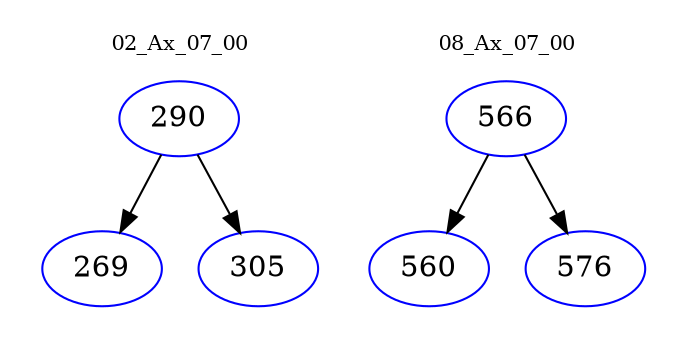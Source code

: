 digraph{
subgraph cluster_0 {
color = white
label = "02_Ax_07_00";
fontsize=10;
T0_290 [label="290", color="blue"]
T0_290 -> T0_269 [color="black"]
T0_269 [label="269", color="blue"]
T0_290 -> T0_305 [color="black"]
T0_305 [label="305", color="blue"]
}
subgraph cluster_1 {
color = white
label = "08_Ax_07_00";
fontsize=10;
T1_566 [label="566", color="blue"]
T1_566 -> T1_560 [color="black"]
T1_560 [label="560", color="blue"]
T1_566 -> T1_576 [color="black"]
T1_576 [label="576", color="blue"]
}
}
